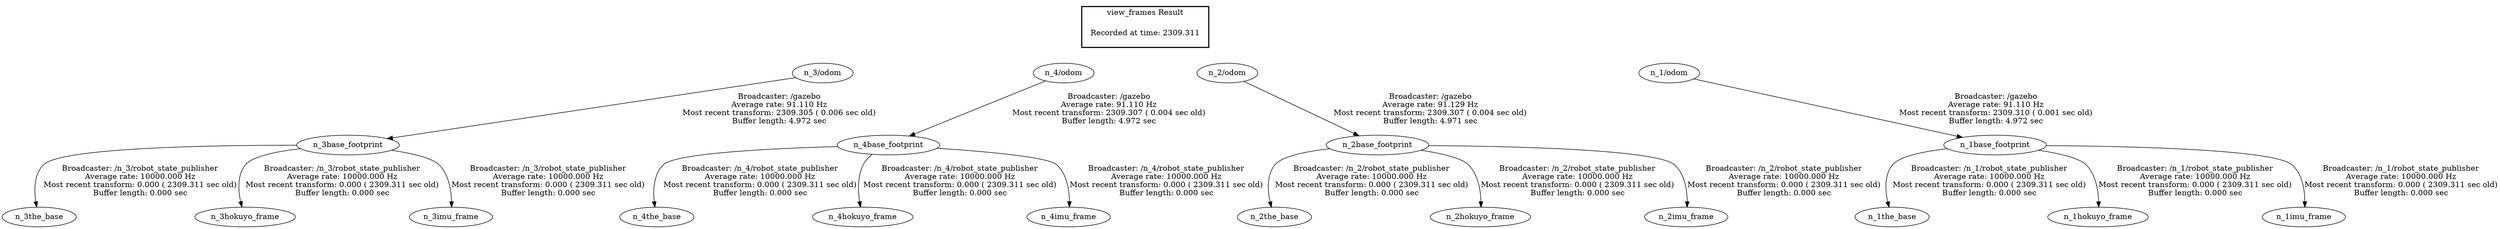 digraph G {
"n_3base_footprint" -> "n_3the_base"[label="Broadcaster: /n_3/robot_state_publisher\nAverage rate: 10000.000 Hz\nMost recent transform: 0.000 ( 2309.311 sec old)\nBuffer length: 0.000 sec\n"];
"n_3/odom" -> "n_3base_footprint"[label="Broadcaster: /gazebo\nAverage rate: 91.110 Hz\nMost recent transform: 2309.305 ( 0.006 sec old)\nBuffer length: 4.972 sec\n"];
"n_3base_footprint" -> "n_3hokuyo_frame"[label="Broadcaster: /n_3/robot_state_publisher\nAverage rate: 10000.000 Hz\nMost recent transform: 0.000 ( 2309.311 sec old)\nBuffer length: 0.000 sec\n"];
"n_3base_footprint" -> "n_3imu_frame"[label="Broadcaster: /n_3/robot_state_publisher\nAverage rate: 10000.000 Hz\nMost recent transform: 0.000 ( 2309.311 sec old)\nBuffer length: 0.000 sec\n"];
"n_4base_footprint" -> "n_4the_base"[label="Broadcaster: /n_4/robot_state_publisher\nAverage rate: 10000.000 Hz\nMost recent transform: 0.000 ( 2309.311 sec old)\nBuffer length: 0.000 sec\n"];
"n_4/odom" -> "n_4base_footprint"[label="Broadcaster: /gazebo\nAverage rate: 91.110 Hz\nMost recent transform: 2309.307 ( 0.004 sec old)\nBuffer length: 4.972 sec\n"];
"n_4base_footprint" -> "n_4hokuyo_frame"[label="Broadcaster: /n_4/robot_state_publisher\nAverage rate: 10000.000 Hz\nMost recent transform: 0.000 ( 2309.311 sec old)\nBuffer length: 0.000 sec\n"];
"n_4base_footprint" -> "n_4imu_frame"[label="Broadcaster: /n_4/robot_state_publisher\nAverage rate: 10000.000 Hz\nMost recent transform: 0.000 ( 2309.311 sec old)\nBuffer length: 0.000 sec\n"];
"n_2base_footprint" -> "n_2the_base"[label="Broadcaster: /n_2/robot_state_publisher\nAverage rate: 10000.000 Hz\nMost recent transform: 0.000 ( 2309.311 sec old)\nBuffer length: 0.000 sec\n"];
"n_2/odom" -> "n_2base_footprint"[label="Broadcaster: /gazebo\nAverage rate: 91.129 Hz\nMost recent transform: 2309.307 ( 0.004 sec old)\nBuffer length: 4.971 sec\n"];
"n_2base_footprint" -> "n_2hokuyo_frame"[label="Broadcaster: /n_2/robot_state_publisher\nAverage rate: 10000.000 Hz\nMost recent transform: 0.000 ( 2309.311 sec old)\nBuffer length: 0.000 sec\n"];
"n_2base_footprint" -> "n_2imu_frame"[label="Broadcaster: /n_2/robot_state_publisher\nAverage rate: 10000.000 Hz\nMost recent transform: 0.000 ( 2309.311 sec old)\nBuffer length: 0.000 sec\n"];
"n_1base_footprint" -> "n_1the_base"[label="Broadcaster: /n_1/robot_state_publisher\nAverage rate: 10000.000 Hz\nMost recent transform: 0.000 ( 2309.311 sec old)\nBuffer length: 0.000 sec\n"];
"n_1/odom" -> "n_1base_footprint"[label="Broadcaster: /gazebo\nAverage rate: 91.110 Hz\nMost recent transform: 2309.310 ( 0.001 sec old)\nBuffer length: 4.972 sec\n"];
"n_1base_footprint" -> "n_1hokuyo_frame"[label="Broadcaster: /n_1/robot_state_publisher\nAverage rate: 10000.000 Hz\nMost recent transform: 0.000 ( 2309.311 sec old)\nBuffer length: 0.000 sec\n"];
"n_1base_footprint" -> "n_1imu_frame"[label="Broadcaster: /n_1/robot_state_publisher\nAverage rate: 10000.000 Hz\nMost recent transform: 0.000 ( 2309.311 sec old)\nBuffer length: 0.000 sec\n"];
edge [style=invis];
 subgraph cluster_legend { style=bold; color=black; label ="view_frames Result";
"Recorded at time: 2309.311"[ shape=plaintext ] ;
 }->"n_3/odom";
edge [style=invis];
 subgraph cluster_legend { style=bold; color=black; label ="view_frames Result";
"Recorded at time: 2309.311"[ shape=plaintext ] ;
 }->"n_4/odom";
edge [style=invis];
 subgraph cluster_legend { style=bold; color=black; label ="view_frames Result";
"Recorded at time: 2309.311"[ shape=plaintext ] ;
 }->"n_2/odom";
edge [style=invis];
 subgraph cluster_legend { style=bold; color=black; label ="view_frames Result";
"Recorded at time: 2309.311"[ shape=plaintext ] ;
 }->"n_1/odom";
}